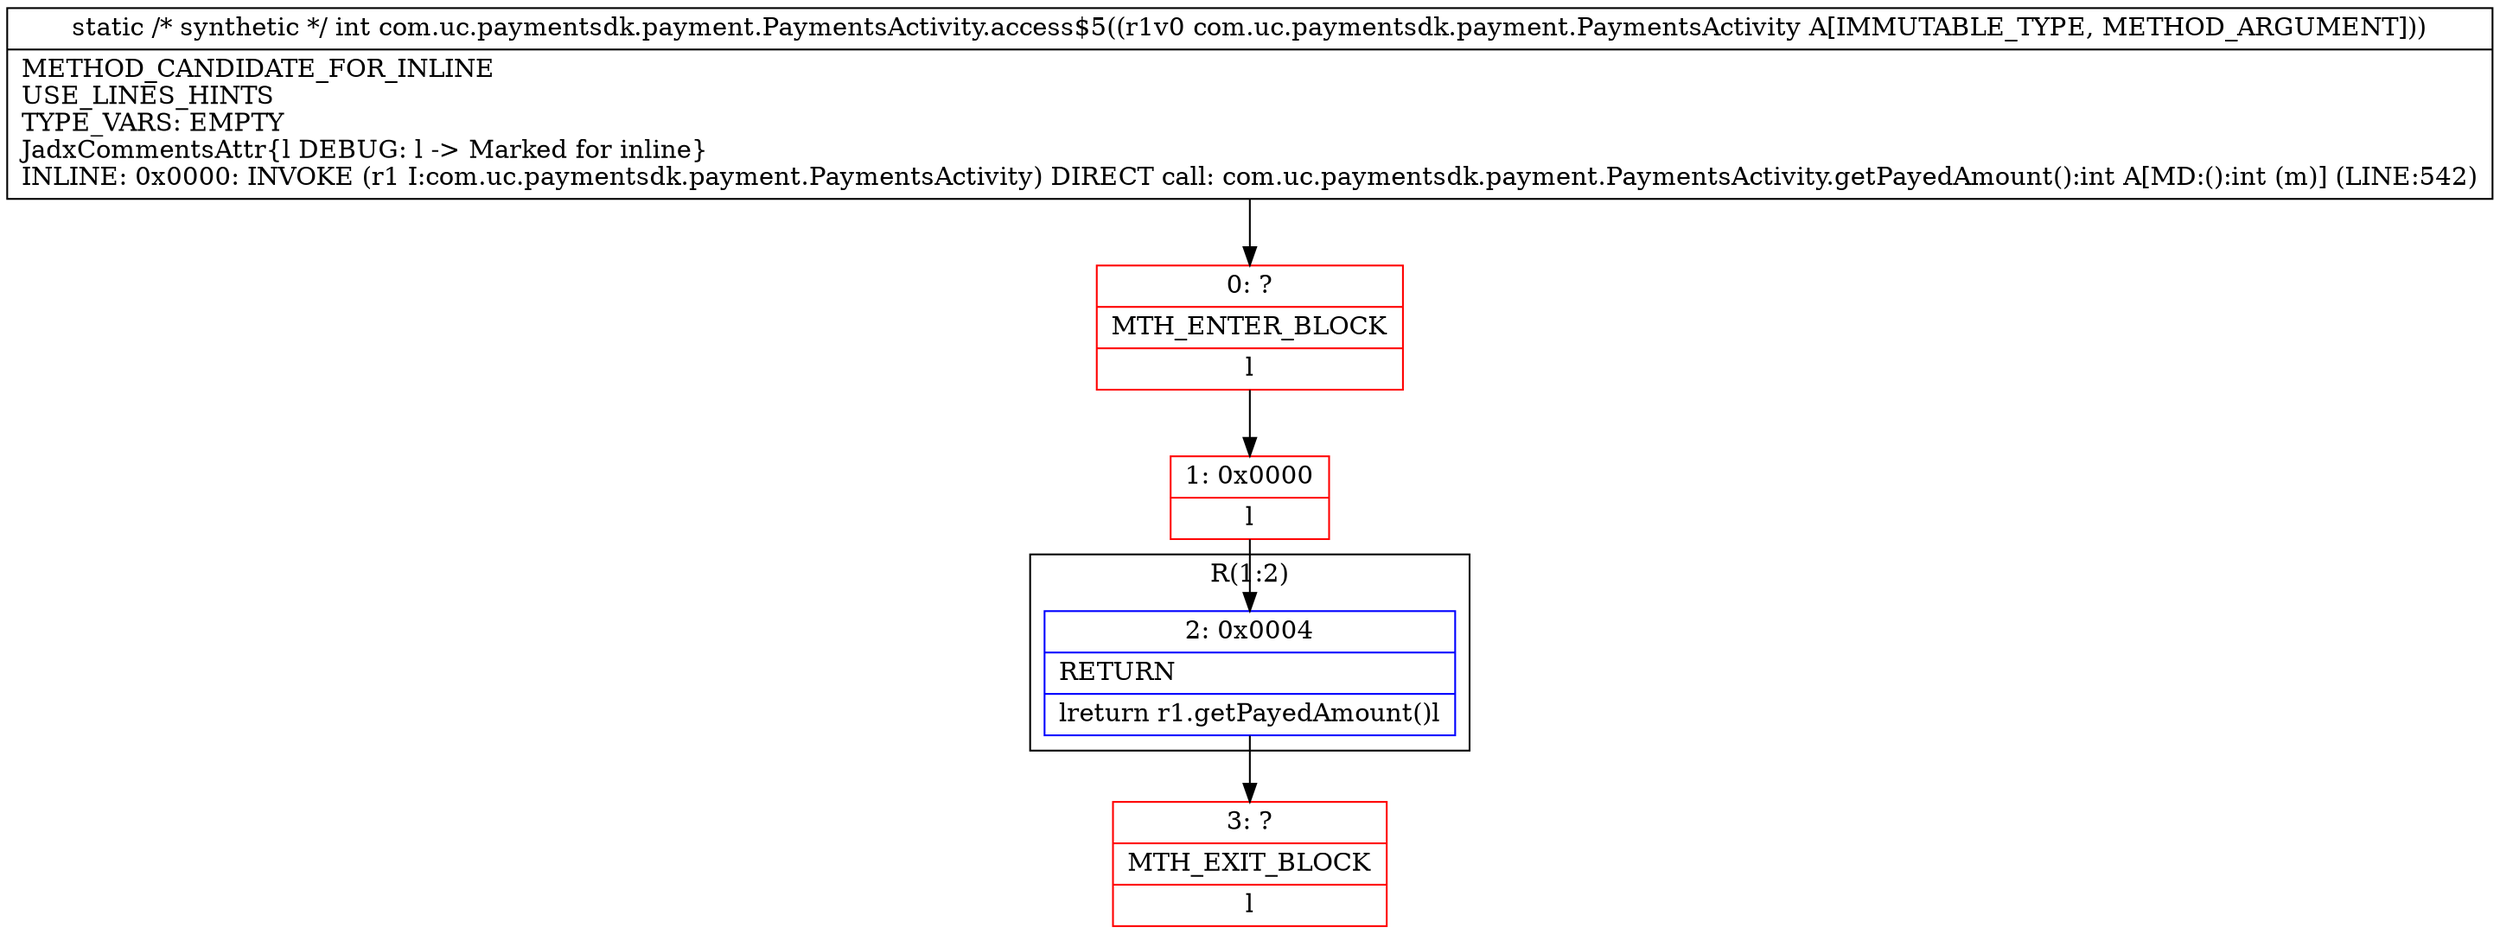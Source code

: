 digraph "CFG forcom.uc.paymentsdk.payment.PaymentsActivity.access$5(Lcom\/uc\/paymentsdk\/payment\/PaymentsActivity;)I" {
subgraph cluster_Region_960243414 {
label = "R(1:2)";
node [shape=record,color=blue];
Node_2 [shape=record,label="{2\:\ 0x0004|RETURN\l|lreturn r1.getPayedAmount()l}"];
}
Node_0 [shape=record,color=red,label="{0\:\ ?|MTH_ENTER_BLOCK\l|l}"];
Node_1 [shape=record,color=red,label="{1\:\ 0x0000|l}"];
Node_3 [shape=record,color=red,label="{3\:\ ?|MTH_EXIT_BLOCK\l|l}"];
MethodNode[shape=record,label="{static \/* synthetic *\/ int com.uc.paymentsdk.payment.PaymentsActivity.access$5((r1v0 com.uc.paymentsdk.payment.PaymentsActivity A[IMMUTABLE_TYPE, METHOD_ARGUMENT]))  | METHOD_CANDIDATE_FOR_INLINE\lUSE_LINES_HINTS\lTYPE_VARS: EMPTY\lJadxCommentsAttr\{l DEBUG: l \-\> Marked for inline\}\lINLINE: 0x0000: INVOKE (r1 I:com.uc.paymentsdk.payment.PaymentsActivity) DIRECT call: com.uc.paymentsdk.payment.PaymentsActivity.getPayedAmount():int A[MD:():int (m)] (LINE:542)\l}"];
MethodNode -> Node_0;
Node_2 -> Node_3;
Node_0 -> Node_1;
Node_1 -> Node_2;
}


